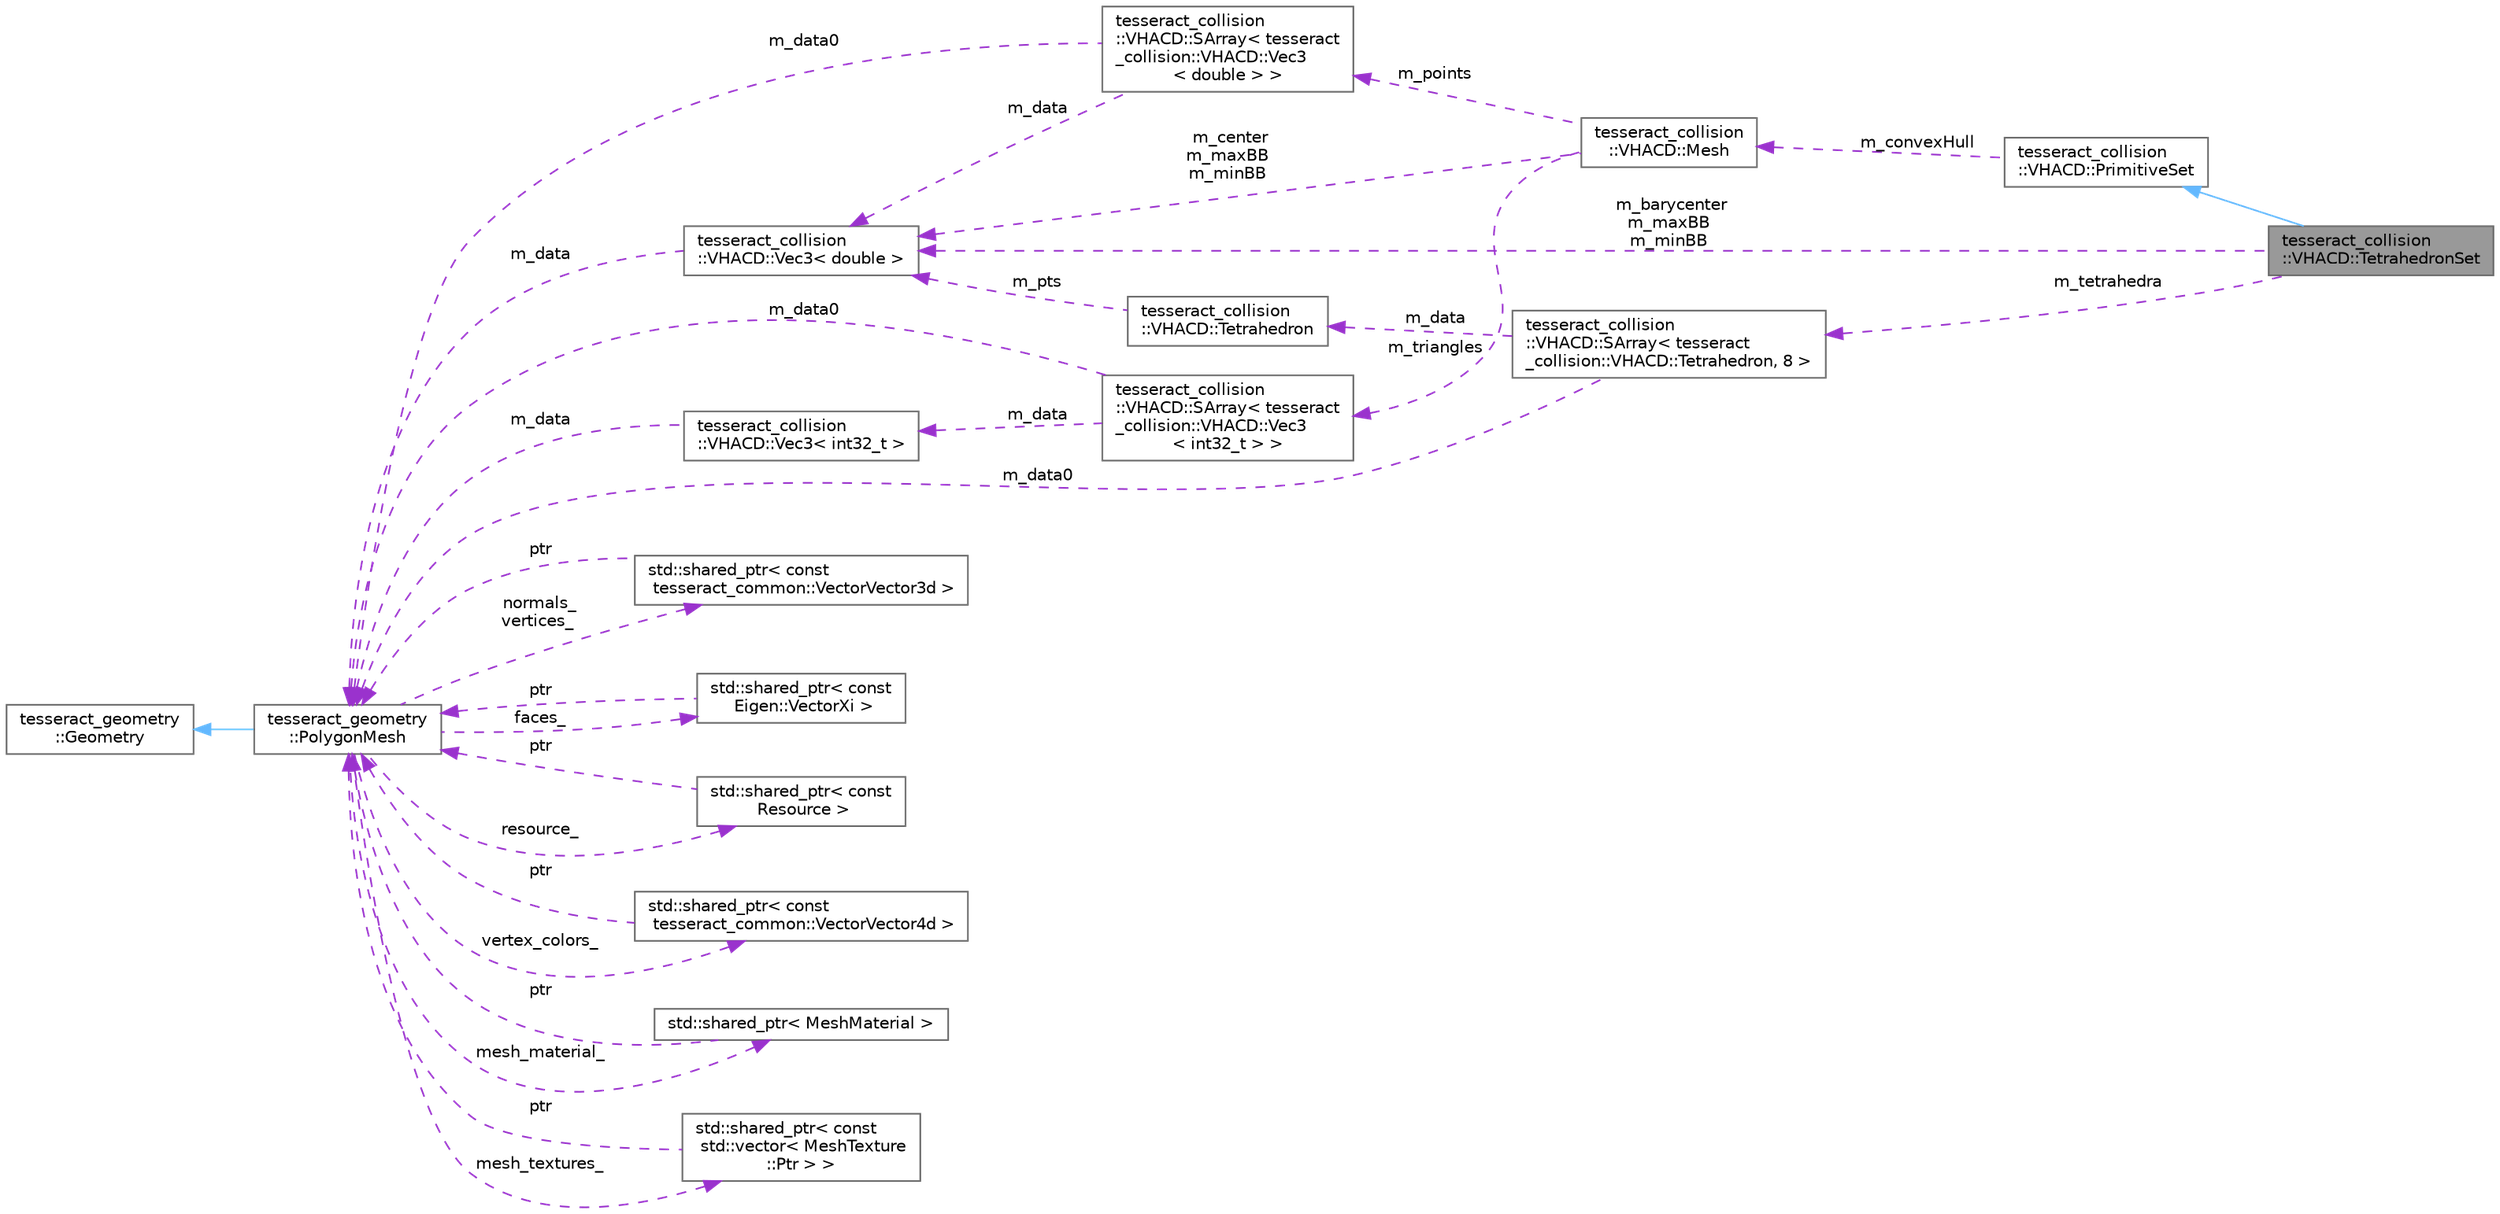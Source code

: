 digraph "tesseract_collision::VHACD::TetrahedronSet"
{
 // LATEX_PDF_SIZE
  bgcolor="transparent";
  edge [fontname=Helvetica,fontsize=10,labelfontname=Helvetica,labelfontsize=10];
  node [fontname=Helvetica,fontsize=10,shape=box,height=0.2,width=0.4];
  rankdir="LR";
  Node1 [label="tesseract_collision\l::VHACD::TetrahedronSet",height=0.2,width=0.4,color="gray40", fillcolor="grey60", style="filled", fontcolor="black",tooltip=" "];
  Node2 -> Node1 [dir="back",color="steelblue1",style="solid"];
  Node2 [label="tesseract_collision\l::VHACD::PrimitiveSet",height=0.2,width=0.4,color="gray40", fillcolor="white", style="filled",URL="$df/d6e/classtesseract__collision_1_1VHACD_1_1PrimitiveSet.html",tooltip=" "];
  Node3 -> Node2 [dir="back",color="darkorchid3",style="dashed",label=" m_convexHull" ];
  Node3 [label="tesseract_collision\l::VHACD::Mesh",height=0.2,width=0.4,color="gray40", fillcolor="white", style="filled",URL="$dc/dd8/classtesseract__collision_1_1VHACD_1_1Mesh.html",tooltip="Triangular mesh data structure."];
  Node4 -> Node3 [dir="back",color="darkorchid3",style="dashed",label=" m_points" ];
  Node4 [label="tesseract_collision\l::VHACD::SArray\< tesseract\l_collision::VHACD::Vec3\l\< double \> \>",height=0.2,width=0.4,color="gray40", fillcolor="white", style="filled",URL="$d2/d52/classtesseract__collision_1_1VHACD_1_1SArray.html",tooltip=" "];
  Node5 -> Node4 [dir="back",color="darkorchid3",style="dashed",label=" m_data0" ];
  Node5 [label="tesseract_geometry\l::PolygonMesh",height=0.2,width=0.4,color="gray40", fillcolor="white", style="filled",URL="$d8/dc9/classtesseract__geometry_1_1PolygonMesh.html",tooltip=" "];
  Node6 -> Node5 [dir="back",color="steelblue1",style="solid"];
  Node6 [label="tesseract_geometry\l::Geometry",height=0.2,width=0.4,color="gray40", fillcolor="white", style="filled",URL="$df/d1a/classtesseract__geometry_1_1Geometry.html",tooltip=" "];
  Node7 -> Node5 [dir="back",color="darkorchid3",style="dashed",label=" normals_\nvertices_" ];
  Node7 [label="std::shared_ptr\< const\l tesseract_common::VectorVector3d \>",height=0.2,width=0.4,color="gray40", fillcolor="white", style="filled",tooltip=" "];
  Node5 -> Node7 [dir="back",color="darkorchid3",style="dashed",label=" ptr" ];
  Node8 -> Node5 [dir="back",color="darkorchid3",style="dashed",label=" faces_" ];
  Node8 [label="std::shared_ptr\< const\l Eigen::VectorXi \>",height=0.2,width=0.4,color="gray40", fillcolor="white", style="filled",tooltip=" "];
  Node5 -> Node8 [dir="back",color="darkorchid3",style="dashed",label=" ptr" ];
  Node9 -> Node5 [dir="back",color="darkorchid3",style="dashed",label=" resource_" ];
  Node9 [label="std::shared_ptr\< const\l Resource \>",height=0.2,width=0.4,color="gray40", fillcolor="white", style="filled",tooltip=" "];
  Node5 -> Node9 [dir="back",color="darkorchid3",style="dashed",label=" ptr" ];
  Node10 -> Node5 [dir="back",color="darkorchid3",style="dashed",label=" vertex_colors_" ];
  Node10 [label="std::shared_ptr\< const\l tesseract_common::VectorVector4d \>",height=0.2,width=0.4,color="gray40", fillcolor="white", style="filled",tooltip=" "];
  Node5 -> Node10 [dir="back",color="darkorchid3",style="dashed",label=" ptr" ];
  Node11 -> Node5 [dir="back",color="darkorchid3",style="dashed",label=" mesh_material_" ];
  Node11 [label="std::shared_ptr\< MeshMaterial \>",height=0.2,width=0.4,color="gray40", fillcolor="white", style="filled",tooltip=" "];
  Node5 -> Node11 [dir="back",color="darkorchid3",style="dashed",label=" ptr" ];
  Node12 -> Node5 [dir="back",color="darkorchid3",style="dashed",label=" mesh_textures_" ];
  Node12 [label="std::shared_ptr\< const\l std::vector\< MeshTexture\l::Ptr \> \>",height=0.2,width=0.4,color="gray40", fillcolor="white", style="filled",tooltip=" "];
  Node5 -> Node12 [dir="back",color="darkorchid3",style="dashed",label=" ptr" ];
  Node13 -> Node4 [dir="back",color="darkorchid3",style="dashed",label=" m_data" ];
  Node13 [label="tesseract_collision\l::VHACD::Vec3\< double \>",height=0.2,width=0.4,color="gray40", fillcolor="white", style="filled",URL="$d4/dd6/classtesseract__collision_1_1VHACD_1_1Vec3.html",tooltip=" "];
  Node5 -> Node13 [dir="back",color="darkorchid3",style="dashed",label=" m_data" ];
  Node14 -> Node3 [dir="back",color="darkorchid3",style="dashed",label=" m_triangles" ];
  Node14 [label="tesseract_collision\l::VHACD::SArray\< tesseract\l_collision::VHACD::Vec3\l\< int32_t \> \>",height=0.2,width=0.4,color="gray40", fillcolor="white", style="filled",URL="$d2/d52/classtesseract__collision_1_1VHACD_1_1SArray.html",tooltip=" "];
  Node5 -> Node14 [dir="back",color="darkorchid3",style="dashed",label=" m_data0" ];
  Node15 -> Node14 [dir="back",color="darkorchid3",style="dashed",label=" m_data" ];
  Node15 [label="tesseract_collision\l::VHACD::Vec3\< int32_t \>",height=0.2,width=0.4,color="gray40", fillcolor="white", style="filled",URL="$d4/dd6/classtesseract__collision_1_1VHACD_1_1Vec3.html",tooltip=" "];
  Node5 -> Node15 [dir="back",color="darkorchid3",style="dashed",label=" m_data" ];
  Node13 -> Node3 [dir="back",color="darkorchid3",style="dashed",label=" m_center\nm_maxBB\nm_minBB" ];
  Node13 -> Node1 [dir="back",color="darkorchid3",style="dashed",label=" m_barycenter\nm_maxBB\nm_minBB" ];
  Node16 -> Node1 [dir="back",color="darkorchid3",style="dashed",label=" m_tetrahedra" ];
  Node16 [label="tesseract_collision\l::VHACD::SArray\< tesseract\l_collision::VHACD::Tetrahedron, 8 \>",height=0.2,width=0.4,color="gray40", fillcolor="white", style="filled",URL="$d2/d52/classtesseract__collision_1_1VHACD_1_1SArray.html",tooltip=" "];
  Node5 -> Node16 [dir="back",color="darkorchid3",style="dashed",label=" m_data0" ];
  Node17 -> Node16 [dir="back",color="darkorchid3",style="dashed",label=" m_data" ];
  Node17 [label="tesseract_collision\l::VHACD::Tetrahedron",height=0.2,width=0.4,color="gray40", fillcolor="white", style="filled",URL="$d4/ddd/structtesseract__collision_1_1VHACD_1_1Tetrahedron.html",tooltip=" "];
  Node13 -> Node17 [dir="back",color="darkorchid3",style="dashed",label=" m_pts" ];
}
